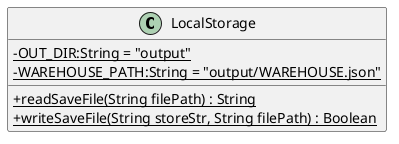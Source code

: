 @startuml
'https://plantuml.com/class-diagram
hide empty members
skinparam classAttributeIconSize 0

Class LocalStorage {
    -{static} OUT_DIR:String = "output"
    -{static} WAREHOUSE_PATH:String = "output/WAREHOUSE.json"
    +{static} readSaveFile(String filePath) : String
    +{static} writeSaveFile(String storeStr, String filePath) : Boolean
}

@enduml